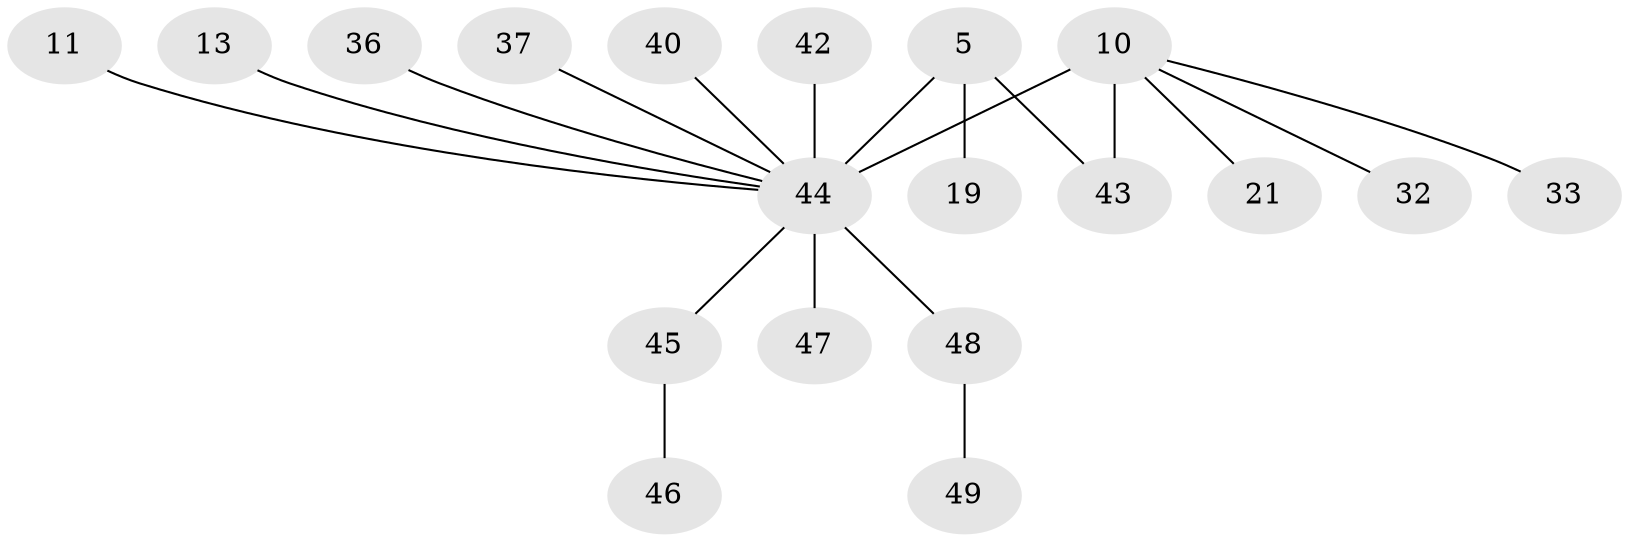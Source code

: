 // original degree distribution, {7: 0.02040816326530612, 5: 0.061224489795918366, 4: 0.061224489795918366, 8: 0.04081632653061224, 6: 0.02040816326530612, 1: 0.5714285714285714, 9: 0.02040816326530612, 2: 0.1836734693877551, 3: 0.02040816326530612}
// Generated by graph-tools (version 1.1) at 2025/57/03/04/25 21:57:25]
// undirected, 19 vertices, 19 edges
graph export_dot {
graph [start="1"]
  node [color=gray90,style=filled];
  5;
  10 [super="+9"];
  11;
  13;
  19;
  21;
  32 [super="+20"];
  33;
  36;
  37;
  40;
  42 [super="+39"];
  43 [super="+38"];
  44 [super="+2+34"];
  45 [super="+41+35"];
  46;
  47;
  48 [super="+25+16+26+29"];
  49;
  5 -- 19;
  5 -- 44 [weight=4];
  5 -- 43;
  10 -- 21;
  10 -- 33;
  10 -- 44 [weight=4];
  10 -- 32;
  10 -- 43;
  11 -- 44;
  13 -- 44;
  36 -- 44;
  37 -- 44;
  40 -- 44;
  42 -- 44;
  44 -- 47;
  44 -- 48 [weight=2];
  44 -- 45 [weight=2];
  45 -- 46;
  48 -- 49;
}
